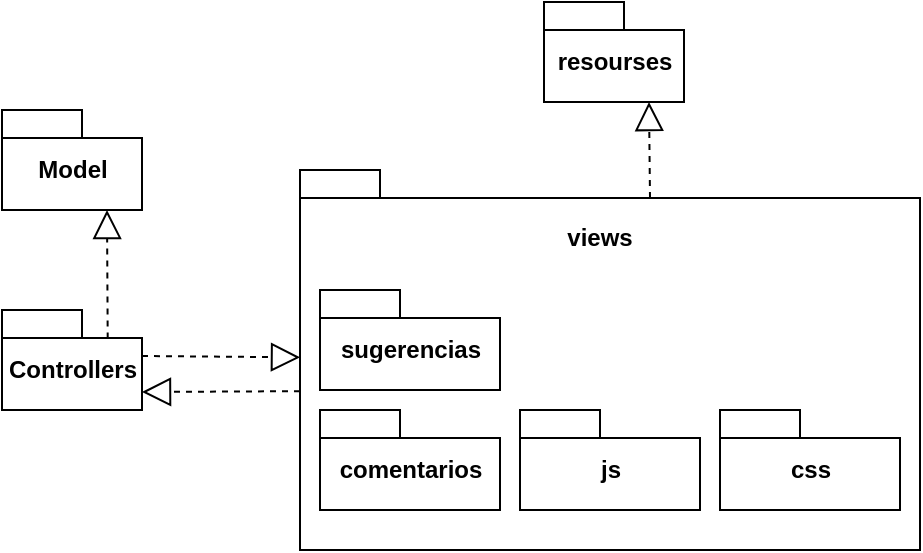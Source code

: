 <mxfile>
    <diagram id="EHehA33UfhxGMK9ixmtz" name="Page-1">
        <mxGraphModel dx="544" dy="461" grid="1" gridSize="10" guides="1" tooltips="1" connect="1" arrows="1" fold="1" page="1" pageScale="1" pageWidth="850" pageHeight="1100" math="0" shadow="0">
            <root>
                <mxCell id="0"/>
                <mxCell id="1" parent="0"/>
                <mxCell id="2" value="Controllers" style="shape=folder;fontStyle=1;spacingTop=10;tabWidth=40;tabHeight=14;tabPosition=left;html=1;" parent="1" vertex="1">
                    <mxGeometry x="221" y="300" width="70" height="50" as="geometry"/>
                </mxCell>
                <mxCell id="3" value="resourses" style="shape=folder;fontStyle=1;spacingTop=10;tabWidth=40;tabHeight=14;tabPosition=left;html=1;" parent="1" vertex="1">
                    <mxGeometry x="492" y="146" width="70" height="50" as="geometry"/>
                </mxCell>
                <mxCell id="4" value="" style="shape=folder;fontStyle=1;spacingTop=10;tabWidth=40;tabHeight=14;tabPosition=left;html=1;" parent="1" vertex="1">
                    <mxGeometry x="370" y="230" width="310" height="190" as="geometry"/>
                </mxCell>
                <mxCell id="5" value="sugerencias" style="shape=folder;fontStyle=1;spacingTop=10;tabWidth=40;tabHeight=14;tabPosition=left;html=1;" parent="1" vertex="1">
                    <mxGeometry x="380" y="290" width="90" height="50" as="geometry"/>
                </mxCell>
                <mxCell id="6" value="js" style="shape=folder;fontStyle=1;spacingTop=10;tabWidth=40;tabHeight=14;tabPosition=left;html=1;" parent="1" vertex="1">
                    <mxGeometry x="480" y="350" width="90" height="50" as="geometry"/>
                </mxCell>
                <mxCell id="8" value="views" style="text;align=center;fontStyle=1;verticalAlign=middle;spacingLeft=3;spacingRight=3;strokeColor=none;rotatable=0;points=[[0,0.5],[1,0.5]];portConstraint=eastwest;" parent="1" vertex="1">
                    <mxGeometry x="480" y="250" width="80" height="26" as="geometry"/>
                </mxCell>
                <mxCell id="9" value="css" style="shape=folder;fontStyle=1;spacingTop=10;tabWidth=40;tabHeight=14;tabPosition=left;html=1;" parent="1" vertex="1">
                    <mxGeometry x="580" y="350" width="90" height="50" as="geometry"/>
                </mxCell>
                <mxCell id="10" value="Model" style="shape=folder;fontStyle=1;spacingTop=10;tabWidth=40;tabHeight=14;tabPosition=left;html=1;" parent="1" vertex="1">
                    <mxGeometry x="221" y="200" width="70" height="50" as="geometry"/>
                </mxCell>
                <mxCell id="14" value="" style="endArrow=block;dashed=1;endFill=0;endSize=12;html=1;entryX=0.75;entryY=1;entryDx=0;entryDy=0;entryPerimeter=0;exitX=0;exitY=0;exitDx=175;exitDy=14;exitPerimeter=0;" parent="1" source="4" target="3" edge="1">
                    <mxGeometry width="160" relative="1" as="geometry">
                        <mxPoint x="470" y="270" as="sourcePoint"/>
                        <mxPoint x="630" y="270" as="targetPoint"/>
                    </mxGeometry>
                </mxCell>
                <mxCell id="15" value="" style="endArrow=block;dashed=1;endFill=0;endSize=12;html=1;exitX=0;exitY=0;exitDx=70;exitDy=23;exitPerimeter=0;" parent="1" source="2" target="4" edge="1">
                    <mxGeometry width="160" relative="1" as="geometry">
                        <mxPoint x="290" y="250" as="sourcePoint"/>
                        <mxPoint x="290.5" y="186" as="targetPoint"/>
                    </mxGeometry>
                </mxCell>
                <mxCell id="16" value="" style="endArrow=block;dashed=1;endFill=0;endSize=12;html=1;entryX=0;entryY=0;entryDx=70;entryDy=41;entryPerimeter=0;exitX=0;exitY=0.582;exitDx=0;exitDy=0;exitPerimeter=0;" parent="1" source="4" target="2" edge="1">
                    <mxGeometry width="160" relative="1" as="geometry">
                        <mxPoint x="330" y="350" as="sourcePoint"/>
                        <mxPoint x="300" y="380" as="targetPoint"/>
                    </mxGeometry>
                </mxCell>
                <mxCell id="17" value="" style="endArrow=block;dashed=1;endFill=0;endSize=12;html=1;exitX=0.755;exitY=0.286;exitDx=0;exitDy=0;exitPerimeter=0;entryX=0.75;entryY=1;entryDx=0;entryDy=0;entryPerimeter=0;" parent="1" source="2" target="10" edge="1">
                    <mxGeometry width="160" relative="1" as="geometry">
                        <mxPoint x="300" y="298" as="sourcePoint"/>
                        <mxPoint x="270" y="190" as="targetPoint"/>
                    </mxGeometry>
                </mxCell>
                <mxCell id="18" value="comentarios" style="shape=folder;fontStyle=1;spacingTop=10;tabWidth=40;tabHeight=14;tabPosition=left;html=1;" vertex="1" parent="1">
                    <mxGeometry x="380" y="350" width="90" height="50" as="geometry"/>
                </mxCell>
            </root>
        </mxGraphModel>
    </diagram>
</mxfile>